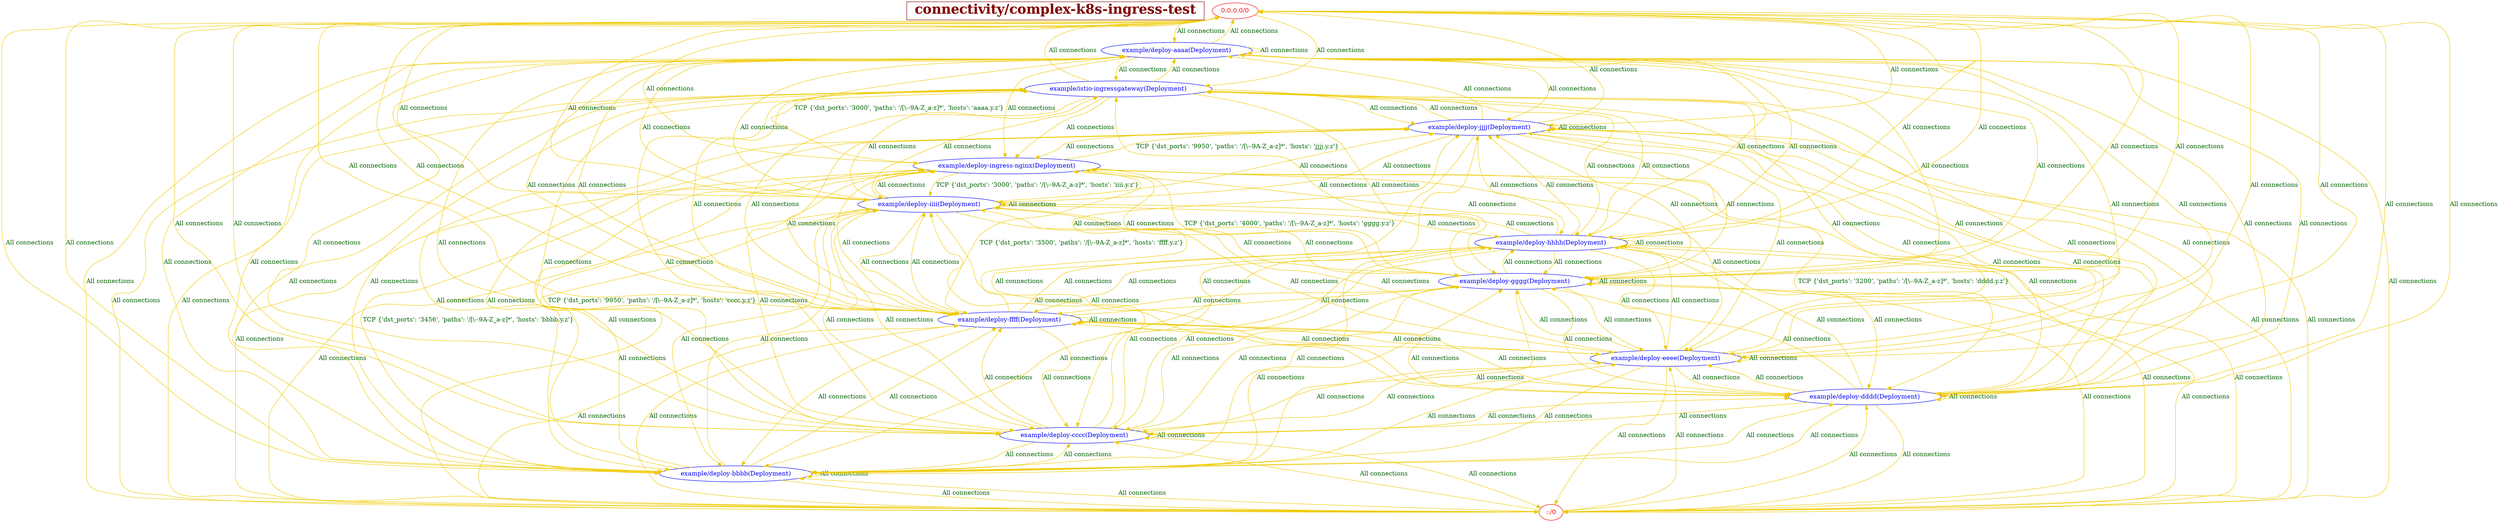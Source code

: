 // The Connectivity Graph of complex-k8s-ingress-test
digraph {
	HEADER [shape="box" label=< <B>connectivity/complex-k8s-ingress-test</B> > fontsize=30 color=webmaroon fontcolor=webmaroon];
	"0.0.0.0/0" [label="0.0.0.0/0" color="red2" fontcolor="red2"]
	"::/0" [label="::/0" color="red2" fontcolor="red2"]
	"example/deploy-aaaa(Deployment)" [label="example/deploy-aaaa(Deployment)" color="blue" fontcolor="blue"]
	"example/deploy-bbbb(Deployment)" [label="example/deploy-bbbb(Deployment)" color="blue" fontcolor="blue"]
	"example/deploy-cccc(Deployment)" [label="example/deploy-cccc(Deployment)" color="blue" fontcolor="blue"]
	"example/deploy-dddd(Deployment)" [label="example/deploy-dddd(Deployment)" color="blue" fontcolor="blue"]
	"example/deploy-eeee(Deployment)" [label="example/deploy-eeee(Deployment)" color="blue" fontcolor="blue"]
	"example/deploy-ffff(Deployment)" [label="example/deploy-ffff(Deployment)" color="blue" fontcolor="blue"]
	"example/deploy-gggg(Deployment)" [label="example/deploy-gggg(Deployment)" color="blue" fontcolor="blue"]
	"example/deploy-hhhh(Deployment)" [label="example/deploy-hhhh(Deployment)" color="blue" fontcolor="blue"]
	"example/deploy-iiii(Deployment)" [label="example/deploy-iiii(Deployment)" color="blue" fontcolor="blue"]
	"example/deploy-ingress-nginx(Deployment)" [label="example/deploy-ingress-nginx(Deployment)" color="blue" fontcolor="blue"]
	"example/deploy-jjjj(Deployment)" [label="example/deploy-jjjj(Deployment)" color="blue" fontcolor="blue"]
	"example/istio-ingressgateway(Deployment)" [label="example/istio-ingressgateway(Deployment)" color="blue" fontcolor="blue"]
	"0.0.0.0/0" -> "example/deploy-aaaa(Deployment)" [label="All connections" color="gold2" fontcolor="darkgreen"]
	"0.0.0.0/0" -> "example/deploy-bbbb(Deployment)" [label="All connections" color="gold2" fontcolor="darkgreen"]
	"0.0.0.0/0" -> "example/deploy-cccc(Deployment)" [label="All connections" color="gold2" fontcolor="darkgreen"]
	"0.0.0.0/0" -> "example/deploy-dddd(Deployment)" [label="All connections" color="gold2" fontcolor="darkgreen"]
	"0.0.0.0/0" -> "example/deploy-eeee(Deployment)" [label="All connections" color="gold2" fontcolor="darkgreen"]
	"0.0.0.0/0" -> "example/deploy-ffff(Deployment)" [label="All connections" color="gold2" fontcolor="darkgreen"]
	"0.0.0.0/0" -> "example/deploy-gggg(Deployment)" [label="All connections" color="gold2" fontcolor="darkgreen"]
	"0.0.0.0/0" -> "example/deploy-hhhh(Deployment)" [label="All connections" color="gold2" fontcolor="darkgreen"]
	"0.0.0.0/0" -> "example/deploy-iiii(Deployment)" [label="All connections" color="gold2" fontcolor="darkgreen"]
	"0.0.0.0/0" -> "example/deploy-ingress-nginx(Deployment)" [label="All connections" color="gold2" fontcolor="darkgreen"]
	"0.0.0.0/0" -> "example/deploy-jjjj(Deployment)" [label="All connections" color="gold2" fontcolor="darkgreen"]
	"0.0.0.0/0" -> "example/istio-ingressgateway(Deployment)" [label="All connections" color="gold2" fontcolor="darkgreen"]
	"::/0" -> "example/deploy-aaaa(Deployment)" [label="All connections" color="gold2" fontcolor="darkgreen"]
	"::/0" -> "example/deploy-bbbb(Deployment)" [label="All connections" color="gold2" fontcolor="darkgreen"]
	"::/0" -> "example/deploy-cccc(Deployment)" [label="All connections" color="gold2" fontcolor="darkgreen"]
	"::/0" -> "example/deploy-dddd(Deployment)" [label="All connections" color="gold2" fontcolor="darkgreen"]
	"::/0" -> "example/deploy-eeee(Deployment)" [label="All connections" color="gold2" fontcolor="darkgreen"]
	"::/0" -> "example/deploy-ffff(Deployment)" [label="All connections" color="gold2" fontcolor="darkgreen"]
	"::/0" -> "example/deploy-gggg(Deployment)" [label="All connections" color="gold2" fontcolor="darkgreen"]
	"::/0" -> "example/deploy-hhhh(Deployment)" [label="All connections" color="gold2" fontcolor="darkgreen"]
	"::/0" -> "example/deploy-iiii(Deployment)" [label="All connections" color="gold2" fontcolor="darkgreen"]
	"::/0" -> "example/deploy-ingress-nginx(Deployment)" [label="All connections" color="gold2" fontcolor="darkgreen"]
	"::/0" -> "example/deploy-jjjj(Deployment)" [label="All connections" color="gold2" fontcolor="darkgreen"]
	"::/0" -> "example/istio-ingressgateway(Deployment)" [label="All connections" color="gold2" fontcolor="darkgreen"]
	"example/deploy-aaaa(Deployment)" -> "0.0.0.0/0" [label="All connections" color="gold2" fontcolor="darkgreen"]
	"example/deploy-aaaa(Deployment)" -> "::/0" [label="All connections" color="gold2" fontcolor="darkgreen"]
	"example/deploy-aaaa(Deployment)" -> "example/deploy-aaaa(Deployment)" [label="All connections" color="gold2" fontcolor="darkgreen"]
	"example/deploy-aaaa(Deployment)" -> "example/deploy-bbbb(Deployment)" [label="All connections" color="gold2" fontcolor="darkgreen"]
	"example/deploy-aaaa(Deployment)" -> "example/deploy-cccc(Deployment)" [label="All connections" color="gold2" fontcolor="darkgreen"]
	"example/deploy-aaaa(Deployment)" -> "example/deploy-dddd(Deployment)" [label="All connections" color="gold2" fontcolor="darkgreen"]
	"example/deploy-aaaa(Deployment)" -> "example/deploy-eeee(Deployment)" [label="All connections" color="gold2" fontcolor="darkgreen"]
	"example/deploy-aaaa(Deployment)" -> "example/deploy-ffff(Deployment)" [label="All connections" color="gold2" fontcolor="darkgreen"]
	"example/deploy-aaaa(Deployment)" -> "example/deploy-gggg(Deployment)" [label="All connections" color="gold2" fontcolor="darkgreen"]
	"example/deploy-aaaa(Deployment)" -> "example/deploy-hhhh(Deployment)" [label="All connections" color="gold2" fontcolor="darkgreen"]
	"example/deploy-aaaa(Deployment)" -> "example/deploy-iiii(Deployment)" [label="All connections" color="gold2" fontcolor="darkgreen"]
	"example/deploy-aaaa(Deployment)" -> "example/deploy-ingress-nginx(Deployment)" [label="All connections" color="gold2" fontcolor="darkgreen"]
	"example/deploy-aaaa(Deployment)" -> "example/deploy-jjjj(Deployment)" [label="All connections" color="gold2" fontcolor="darkgreen"]
	"example/deploy-aaaa(Deployment)" -> "example/istio-ingressgateway(Deployment)" [label="All connections" color="gold2" fontcolor="darkgreen"]
	"example/deploy-bbbb(Deployment)" -> "0.0.0.0/0" [label="All connections" color="gold2" fontcolor="darkgreen"]
	"example/deploy-bbbb(Deployment)" -> "::/0" [label="All connections" color="gold2" fontcolor="darkgreen"]
	"example/deploy-bbbb(Deployment)" -> "example/deploy-aaaa(Deployment)" [label="All connections" color="gold2" fontcolor="darkgreen"]
	"example/deploy-bbbb(Deployment)" -> "example/deploy-bbbb(Deployment)" [label="All connections" color="gold2" fontcolor="darkgreen"]
	"example/deploy-bbbb(Deployment)" -> "example/deploy-cccc(Deployment)" [label="All connections" color="gold2" fontcolor="darkgreen"]
	"example/deploy-bbbb(Deployment)" -> "example/deploy-dddd(Deployment)" [label="All connections" color="gold2" fontcolor="darkgreen"]
	"example/deploy-bbbb(Deployment)" -> "example/deploy-eeee(Deployment)" [label="All connections" color="gold2" fontcolor="darkgreen"]
	"example/deploy-bbbb(Deployment)" -> "example/deploy-ffff(Deployment)" [label="All connections" color="gold2" fontcolor="darkgreen"]
	"example/deploy-bbbb(Deployment)" -> "example/deploy-gggg(Deployment)" [label="All connections" color="gold2" fontcolor="darkgreen"]
	"example/deploy-bbbb(Deployment)" -> "example/deploy-hhhh(Deployment)" [label="All connections" color="gold2" fontcolor="darkgreen"]
	"example/deploy-bbbb(Deployment)" -> "example/deploy-iiii(Deployment)" [label="All connections" color="gold2" fontcolor="darkgreen"]
	"example/deploy-bbbb(Deployment)" -> "example/deploy-ingress-nginx(Deployment)" [label="All connections" color="gold2" fontcolor="darkgreen"]
	"example/deploy-bbbb(Deployment)" -> "example/deploy-jjjj(Deployment)" [label="All connections" color="gold2" fontcolor="darkgreen"]
	"example/deploy-bbbb(Deployment)" -> "example/istio-ingressgateway(Deployment)" [label="All connections" color="gold2" fontcolor="darkgreen"]
	"example/deploy-cccc(Deployment)" -> "0.0.0.0/0" [label="All connections" color="gold2" fontcolor="darkgreen"]
	"example/deploy-cccc(Deployment)" -> "::/0" [label="All connections" color="gold2" fontcolor="darkgreen"]
	"example/deploy-cccc(Deployment)" -> "example/deploy-aaaa(Deployment)" [label="All connections" color="gold2" fontcolor="darkgreen"]
	"example/deploy-cccc(Deployment)" -> "example/deploy-bbbb(Deployment)" [label="All connections" color="gold2" fontcolor="darkgreen"]
	"example/deploy-cccc(Deployment)" -> "example/deploy-cccc(Deployment)" [label="All connections" color="gold2" fontcolor="darkgreen"]
	"example/deploy-cccc(Deployment)" -> "example/deploy-dddd(Deployment)" [label="All connections" color="gold2" fontcolor="darkgreen"]
	"example/deploy-cccc(Deployment)" -> "example/deploy-eeee(Deployment)" [label="All connections" color="gold2" fontcolor="darkgreen"]
	"example/deploy-cccc(Deployment)" -> "example/deploy-ffff(Deployment)" [label="All connections" color="gold2" fontcolor="darkgreen"]
	"example/deploy-cccc(Deployment)" -> "example/deploy-gggg(Deployment)" [label="All connections" color="gold2" fontcolor="darkgreen"]
	"example/deploy-cccc(Deployment)" -> "example/deploy-hhhh(Deployment)" [label="All connections" color="gold2" fontcolor="darkgreen"]
	"example/deploy-cccc(Deployment)" -> "example/deploy-iiii(Deployment)" [label="All connections" color="gold2" fontcolor="darkgreen"]
	"example/deploy-cccc(Deployment)" -> "example/deploy-ingress-nginx(Deployment)" [label="All connections" color="gold2" fontcolor="darkgreen"]
	"example/deploy-cccc(Deployment)" -> "example/deploy-jjjj(Deployment)" [label="All connections" color="gold2" fontcolor="darkgreen"]
	"example/deploy-cccc(Deployment)" -> "example/istio-ingressgateway(Deployment)" [label="All connections" color="gold2" fontcolor="darkgreen"]
	"example/deploy-dddd(Deployment)" -> "0.0.0.0/0" [label="All connections" color="gold2" fontcolor="darkgreen"]
	"example/deploy-dddd(Deployment)" -> "::/0" [label="All connections" color="gold2" fontcolor="darkgreen"]
	"example/deploy-dddd(Deployment)" -> "example/deploy-aaaa(Deployment)" [label="All connections" color="gold2" fontcolor="darkgreen"]
	"example/deploy-dddd(Deployment)" -> "example/deploy-bbbb(Deployment)" [label="All connections" color="gold2" fontcolor="darkgreen"]
	"example/deploy-dddd(Deployment)" -> "example/deploy-cccc(Deployment)" [label="All connections" color="gold2" fontcolor="darkgreen"]
	"example/deploy-dddd(Deployment)" -> "example/deploy-dddd(Deployment)" [label="All connections" color="gold2" fontcolor="darkgreen"]
	"example/deploy-dddd(Deployment)" -> "example/deploy-eeee(Deployment)" [label="All connections" color="gold2" fontcolor="darkgreen"]
	"example/deploy-dddd(Deployment)" -> "example/deploy-ffff(Deployment)" [label="All connections" color="gold2" fontcolor="darkgreen"]
	"example/deploy-dddd(Deployment)" -> "example/deploy-gggg(Deployment)" [label="All connections" color="gold2" fontcolor="darkgreen"]
	"example/deploy-dddd(Deployment)" -> "example/deploy-hhhh(Deployment)" [label="All connections" color="gold2" fontcolor="darkgreen"]
	"example/deploy-dddd(Deployment)" -> "example/deploy-iiii(Deployment)" [label="All connections" color="gold2" fontcolor="darkgreen"]
	"example/deploy-dddd(Deployment)" -> "example/deploy-ingress-nginx(Deployment)" [label="All connections" color="gold2" fontcolor="darkgreen"]
	"example/deploy-dddd(Deployment)" -> "example/deploy-jjjj(Deployment)" [label="All connections" color="gold2" fontcolor="darkgreen"]
	"example/deploy-dddd(Deployment)" -> "example/istio-ingressgateway(Deployment)" [label="All connections" color="gold2" fontcolor="darkgreen"]
	"example/deploy-eeee(Deployment)" -> "0.0.0.0/0" [label="All connections" color="gold2" fontcolor="darkgreen"]
	"example/deploy-eeee(Deployment)" -> "::/0" [label="All connections" color="gold2" fontcolor="darkgreen"]
	"example/deploy-eeee(Deployment)" -> "example/deploy-aaaa(Deployment)" [label="All connections" color="gold2" fontcolor="darkgreen"]
	"example/deploy-eeee(Deployment)" -> "example/deploy-bbbb(Deployment)" [label="All connections" color="gold2" fontcolor="darkgreen"]
	"example/deploy-eeee(Deployment)" -> "example/deploy-cccc(Deployment)" [label="All connections" color="gold2" fontcolor="darkgreen"]
	"example/deploy-eeee(Deployment)" -> "example/deploy-dddd(Deployment)" [label="All connections" color="gold2" fontcolor="darkgreen"]
	"example/deploy-eeee(Deployment)" -> "example/deploy-eeee(Deployment)" [label="All connections" color="gold2" fontcolor="darkgreen"]
	"example/deploy-eeee(Deployment)" -> "example/deploy-ffff(Deployment)" [label="All connections" color="gold2" fontcolor="darkgreen"]
	"example/deploy-eeee(Deployment)" -> "example/deploy-gggg(Deployment)" [label="All connections" color="gold2" fontcolor="darkgreen"]
	"example/deploy-eeee(Deployment)" -> "example/deploy-hhhh(Deployment)" [label="All connections" color="gold2" fontcolor="darkgreen"]
	"example/deploy-eeee(Deployment)" -> "example/deploy-iiii(Deployment)" [label="All connections" color="gold2" fontcolor="darkgreen"]
	"example/deploy-eeee(Deployment)" -> "example/deploy-ingress-nginx(Deployment)" [label="All connections" color="gold2" fontcolor="darkgreen"]
	"example/deploy-eeee(Deployment)" -> "example/deploy-jjjj(Deployment)" [label="All connections" color="gold2" fontcolor="darkgreen"]
	"example/deploy-eeee(Deployment)" -> "example/istio-ingressgateway(Deployment)" [label="All connections" color="gold2" fontcolor="darkgreen"]
	"example/deploy-ffff(Deployment)" -> "0.0.0.0/0" [label="All connections" color="gold2" fontcolor="darkgreen"]
	"example/deploy-ffff(Deployment)" -> "::/0" [label="All connections" color="gold2" fontcolor="darkgreen"]
	"example/deploy-ffff(Deployment)" -> "example/deploy-aaaa(Deployment)" [label="All connections" color="gold2" fontcolor="darkgreen"]
	"example/deploy-ffff(Deployment)" -> "example/deploy-bbbb(Deployment)" [label="All connections" color="gold2" fontcolor="darkgreen"]
	"example/deploy-ffff(Deployment)" -> "example/deploy-cccc(Deployment)" [label="All connections" color="gold2" fontcolor="darkgreen"]
	"example/deploy-ffff(Deployment)" -> "example/deploy-dddd(Deployment)" [label="All connections" color="gold2" fontcolor="darkgreen"]
	"example/deploy-ffff(Deployment)" -> "example/deploy-eeee(Deployment)" [label="All connections" color="gold2" fontcolor="darkgreen"]
	"example/deploy-ffff(Deployment)" -> "example/deploy-ffff(Deployment)" [label="All connections" color="gold2" fontcolor="darkgreen"]
	"example/deploy-ffff(Deployment)" -> "example/deploy-gggg(Deployment)" [label="All connections" color="gold2" fontcolor="darkgreen"]
	"example/deploy-ffff(Deployment)" -> "example/deploy-hhhh(Deployment)" [label="All connections" color="gold2" fontcolor="darkgreen"]
	"example/deploy-ffff(Deployment)" -> "example/deploy-iiii(Deployment)" [label="All connections" color="gold2" fontcolor="darkgreen"]
	"example/deploy-ffff(Deployment)" -> "example/deploy-ingress-nginx(Deployment)" [label="All connections" color="gold2" fontcolor="darkgreen"]
	"example/deploy-ffff(Deployment)" -> "example/deploy-jjjj(Deployment)" [label="All connections" color="gold2" fontcolor="darkgreen"]
	"example/deploy-ffff(Deployment)" -> "example/istio-ingressgateway(Deployment)" [label="All connections" color="gold2" fontcolor="darkgreen"]
	"example/deploy-gggg(Deployment)" -> "0.0.0.0/0" [label="All connections" color="gold2" fontcolor="darkgreen"]
	"example/deploy-gggg(Deployment)" -> "::/0" [label="All connections" color="gold2" fontcolor="darkgreen"]
	"example/deploy-gggg(Deployment)" -> "example/deploy-aaaa(Deployment)" [label="All connections" color="gold2" fontcolor="darkgreen"]
	"example/deploy-gggg(Deployment)" -> "example/deploy-bbbb(Deployment)" [label="All connections" color="gold2" fontcolor="darkgreen"]
	"example/deploy-gggg(Deployment)" -> "example/deploy-cccc(Deployment)" [label="All connections" color="gold2" fontcolor="darkgreen"]
	"example/deploy-gggg(Deployment)" -> "example/deploy-dddd(Deployment)" [label="All connections" color="gold2" fontcolor="darkgreen"]
	"example/deploy-gggg(Deployment)" -> "example/deploy-eeee(Deployment)" [label="All connections" color="gold2" fontcolor="darkgreen"]
	"example/deploy-gggg(Deployment)" -> "example/deploy-ffff(Deployment)" [label="All connections" color="gold2" fontcolor="darkgreen"]
	"example/deploy-gggg(Deployment)" -> "example/deploy-gggg(Deployment)" [label="All connections" color="gold2" fontcolor="darkgreen"]
	"example/deploy-gggg(Deployment)" -> "example/deploy-hhhh(Deployment)" [label="All connections" color="gold2" fontcolor="darkgreen"]
	"example/deploy-gggg(Deployment)" -> "example/deploy-iiii(Deployment)" [label="All connections" color="gold2" fontcolor="darkgreen"]
	"example/deploy-gggg(Deployment)" -> "example/deploy-ingress-nginx(Deployment)" [label="All connections" color="gold2" fontcolor="darkgreen"]
	"example/deploy-gggg(Deployment)" -> "example/deploy-jjjj(Deployment)" [label="All connections" color="gold2" fontcolor="darkgreen"]
	"example/deploy-gggg(Deployment)" -> "example/istio-ingressgateway(Deployment)" [label="All connections" color="gold2" fontcolor="darkgreen"]
	"example/deploy-hhhh(Deployment)" -> "0.0.0.0/0" [label="All connections" color="gold2" fontcolor="darkgreen"]
	"example/deploy-hhhh(Deployment)" -> "::/0" [label="All connections" color="gold2" fontcolor="darkgreen"]
	"example/deploy-hhhh(Deployment)" -> "example/deploy-aaaa(Deployment)" [label="All connections" color="gold2" fontcolor="darkgreen"]
	"example/deploy-hhhh(Deployment)" -> "example/deploy-bbbb(Deployment)" [label="All connections" color="gold2" fontcolor="darkgreen"]
	"example/deploy-hhhh(Deployment)" -> "example/deploy-cccc(Deployment)" [label="All connections" color="gold2" fontcolor="darkgreen"]
	"example/deploy-hhhh(Deployment)" -> "example/deploy-dddd(Deployment)" [label="All connections" color="gold2" fontcolor="darkgreen"]
	"example/deploy-hhhh(Deployment)" -> "example/deploy-eeee(Deployment)" [label="All connections" color="gold2" fontcolor="darkgreen"]
	"example/deploy-hhhh(Deployment)" -> "example/deploy-ffff(Deployment)" [label="All connections" color="gold2" fontcolor="darkgreen"]
	"example/deploy-hhhh(Deployment)" -> "example/deploy-gggg(Deployment)" [label="All connections" color="gold2" fontcolor="darkgreen"]
	"example/deploy-hhhh(Deployment)" -> "example/deploy-hhhh(Deployment)" [label="All connections" color="gold2" fontcolor="darkgreen"]
	"example/deploy-hhhh(Deployment)" -> "example/deploy-iiii(Deployment)" [label="All connections" color="gold2" fontcolor="darkgreen"]
	"example/deploy-hhhh(Deployment)" -> "example/deploy-ingress-nginx(Deployment)" [label="All connections" color="gold2" fontcolor="darkgreen"]
	"example/deploy-hhhh(Deployment)" -> "example/deploy-jjjj(Deployment)" [label="All connections" color="gold2" fontcolor="darkgreen"]
	"example/deploy-hhhh(Deployment)" -> "example/istio-ingressgateway(Deployment)" [label="All connections" color="gold2" fontcolor="darkgreen"]
	"example/deploy-iiii(Deployment)" -> "0.0.0.0/0" [label="All connections" color="gold2" fontcolor="darkgreen"]
	"example/deploy-iiii(Deployment)" -> "::/0" [label="All connections" color="gold2" fontcolor="darkgreen"]
	"example/deploy-iiii(Deployment)" -> "example/deploy-aaaa(Deployment)" [label="All connections" color="gold2" fontcolor="darkgreen"]
	"example/deploy-iiii(Deployment)" -> "example/deploy-bbbb(Deployment)" [label="All connections" color="gold2" fontcolor="darkgreen"]
	"example/deploy-iiii(Deployment)" -> "example/deploy-cccc(Deployment)" [label="All connections" color="gold2" fontcolor="darkgreen"]
	"example/deploy-iiii(Deployment)" -> "example/deploy-dddd(Deployment)" [label="All connections" color="gold2" fontcolor="darkgreen"]
	"example/deploy-iiii(Deployment)" -> "example/deploy-eeee(Deployment)" [label="All connections" color="gold2" fontcolor="darkgreen"]
	"example/deploy-iiii(Deployment)" -> "example/deploy-ffff(Deployment)" [label="All connections" color="gold2" fontcolor="darkgreen"]
	"example/deploy-iiii(Deployment)" -> "example/deploy-gggg(Deployment)" [label="All connections" color="gold2" fontcolor="darkgreen"]
	"example/deploy-iiii(Deployment)" -> "example/deploy-hhhh(Deployment)" [label="All connections" color="gold2" fontcolor="darkgreen"]
	"example/deploy-iiii(Deployment)" -> "example/deploy-iiii(Deployment)" [label="All connections" color="gold2" fontcolor="darkgreen"]
	"example/deploy-iiii(Deployment)" -> "example/deploy-ingress-nginx(Deployment)" [label="All connections" color="gold2" fontcolor="darkgreen"]
	"example/deploy-iiii(Deployment)" -> "example/deploy-jjjj(Deployment)" [label="All connections" color="gold2" fontcolor="darkgreen"]
	"example/deploy-iiii(Deployment)" -> "example/istio-ingressgateway(Deployment)" [label="All connections" color="gold2" fontcolor="darkgreen"]
	"example/deploy-ingress-nginx(Deployment)" -> "example/deploy-aaaa(Deployment)" [label="TCP {'dst_ports': '3000', 'paths': '/[\\--9A-Z_a-z]*', 'hosts': 'aaaa.y.z'}" color="gold2" fontcolor="darkgreen"]
	"example/deploy-ingress-nginx(Deployment)" -> "example/deploy-bbbb(Deployment)" [label="TCP {'dst_ports': '3456', 'paths': '/[\\--9A-Z_a-z]*', 'hosts': 'bbbb.y.z'}" color="gold2" fontcolor="darkgreen"]
	"example/deploy-ingress-nginx(Deployment)" -> "example/deploy-cccc(Deployment)" [label="TCP {'dst_ports': '9950', 'paths': '/[\\--9A-Z_a-z]*', 'hosts': 'cccc.y.z'}" color="gold2" fontcolor="darkgreen"]
	"example/deploy-ingress-nginx(Deployment)" -> "example/deploy-dddd(Deployment)" [label="TCP {'dst_ports': '3200', 'paths': '/[\\--9A-Z_a-z]*', 'hosts': 'dddd.y.z'}" color="gold2" fontcolor="darkgreen"]
	"example/deploy-ingress-nginx(Deployment)" -> "example/deploy-ffff(Deployment)" [label="TCP {'dst_ports': '3500', 'paths': '/[\\--9A-Z_a-z]*', 'hosts': 'ffff.y.z'}" color="gold2" fontcolor="darkgreen"]
	"example/deploy-ingress-nginx(Deployment)" -> "example/deploy-gggg(Deployment)" [label="TCP {'dst_ports': '4000', 'paths': '/[\\--9A-Z_a-z]*', 'hosts': 'gggg.y.z'}" color="gold2" fontcolor="darkgreen"]
	"example/deploy-ingress-nginx(Deployment)" -> "example/deploy-iiii(Deployment)" [label="TCP {'dst_ports': '3000', 'paths': '/[\\--9A-Z_a-z]*', 'hosts': 'iiii.y.z'}" color="gold2" fontcolor="darkgreen"]
	"example/deploy-ingress-nginx(Deployment)" -> "example/deploy-jjjj(Deployment)" [label="TCP {'dst_ports': '9950', 'paths': '/[\\--9A-Z_a-z]*', 'hosts': 'jjjj.y.z'}" color="gold2" fontcolor="darkgreen"]
	"example/deploy-jjjj(Deployment)" -> "0.0.0.0/0" [label="All connections" color="gold2" fontcolor="darkgreen"]
	"example/deploy-jjjj(Deployment)" -> "::/0" [label="All connections" color="gold2" fontcolor="darkgreen"]
	"example/deploy-jjjj(Deployment)" -> "example/deploy-aaaa(Deployment)" [label="All connections" color="gold2" fontcolor="darkgreen"]
	"example/deploy-jjjj(Deployment)" -> "example/deploy-bbbb(Deployment)" [label="All connections" color="gold2" fontcolor="darkgreen"]
	"example/deploy-jjjj(Deployment)" -> "example/deploy-cccc(Deployment)" [label="All connections" color="gold2" fontcolor="darkgreen"]
	"example/deploy-jjjj(Deployment)" -> "example/deploy-dddd(Deployment)" [label="All connections" color="gold2" fontcolor="darkgreen"]
	"example/deploy-jjjj(Deployment)" -> "example/deploy-eeee(Deployment)" [label="All connections" color="gold2" fontcolor="darkgreen"]
	"example/deploy-jjjj(Deployment)" -> "example/deploy-ffff(Deployment)" [label="All connections" color="gold2" fontcolor="darkgreen"]
	"example/deploy-jjjj(Deployment)" -> "example/deploy-gggg(Deployment)" [label="All connections" color="gold2" fontcolor="darkgreen"]
	"example/deploy-jjjj(Deployment)" -> "example/deploy-hhhh(Deployment)" [label="All connections" color="gold2" fontcolor="darkgreen"]
	"example/deploy-jjjj(Deployment)" -> "example/deploy-iiii(Deployment)" [label="All connections" color="gold2" fontcolor="darkgreen"]
	"example/deploy-jjjj(Deployment)" -> "example/deploy-ingress-nginx(Deployment)" [label="All connections" color="gold2" fontcolor="darkgreen"]
	"example/deploy-jjjj(Deployment)" -> "example/deploy-jjjj(Deployment)" [label="All connections" color="gold2" fontcolor="darkgreen"]
	"example/deploy-jjjj(Deployment)" -> "example/istio-ingressgateway(Deployment)" [label="All connections" color="gold2" fontcolor="darkgreen"]
	"example/istio-ingressgateway(Deployment)" -> "0.0.0.0/0" [label="All connections" color="gold2" fontcolor="darkgreen"]
	"example/istio-ingressgateway(Deployment)" -> "::/0" [label="All connections" color="gold2" fontcolor="darkgreen"]
	"example/istio-ingressgateway(Deployment)" -> "example/deploy-aaaa(Deployment)" [label="All connections" color="gold2" fontcolor="darkgreen"]
	"example/istio-ingressgateway(Deployment)" -> "example/deploy-bbbb(Deployment)" [label="All connections" color="gold2" fontcolor="darkgreen"]
	"example/istio-ingressgateway(Deployment)" -> "example/deploy-cccc(Deployment)" [label="All connections" color="gold2" fontcolor="darkgreen"]
	"example/istio-ingressgateway(Deployment)" -> "example/deploy-dddd(Deployment)" [label="All connections" color="gold2" fontcolor="darkgreen"]
	"example/istio-ingressgateway(Deployment)" -> "example/deploy-eeee(Deployment)" [label="All connections" color="gold2" fontcolor="darkgreen"]
	"example/istio-ingressgateway(Deployment)" -> "example/deploy-ffff(Deployment)" [label="All connections" color="gold2" fontcolor="darkgreen"]
	"example/istio-ingressgateway(Deployment)" -> "example/deploy-gggg(Deployment)" [label="All connections" color="gold2" fontcolor="darkgreen"]
	"example/istio-ingressgateway(Deployment)" -> "example/deploy-hhhh(Deployment)" [label="All connections" color="gold2" fontcolor="darkgreen"]
	"example/istio-ingressgateway(Deployment)" -> "example/deploy-iiii(Deployment)" [label="All connections" color="gold2" fontcolor="darkgreen"]
	"example/istio-ingressgateway(Deployment)" -> "example/deploy-ingress-nginx(Deployment)" [label="All connections" color="gold2" fontcolor="darkgreen"]
	"example/istio-ingressgateway(Deployment)" -> "example/deploy-jjjj(Deployment)" [label="All connections" color="gold2" fontcolor="darkgreen"]
}


